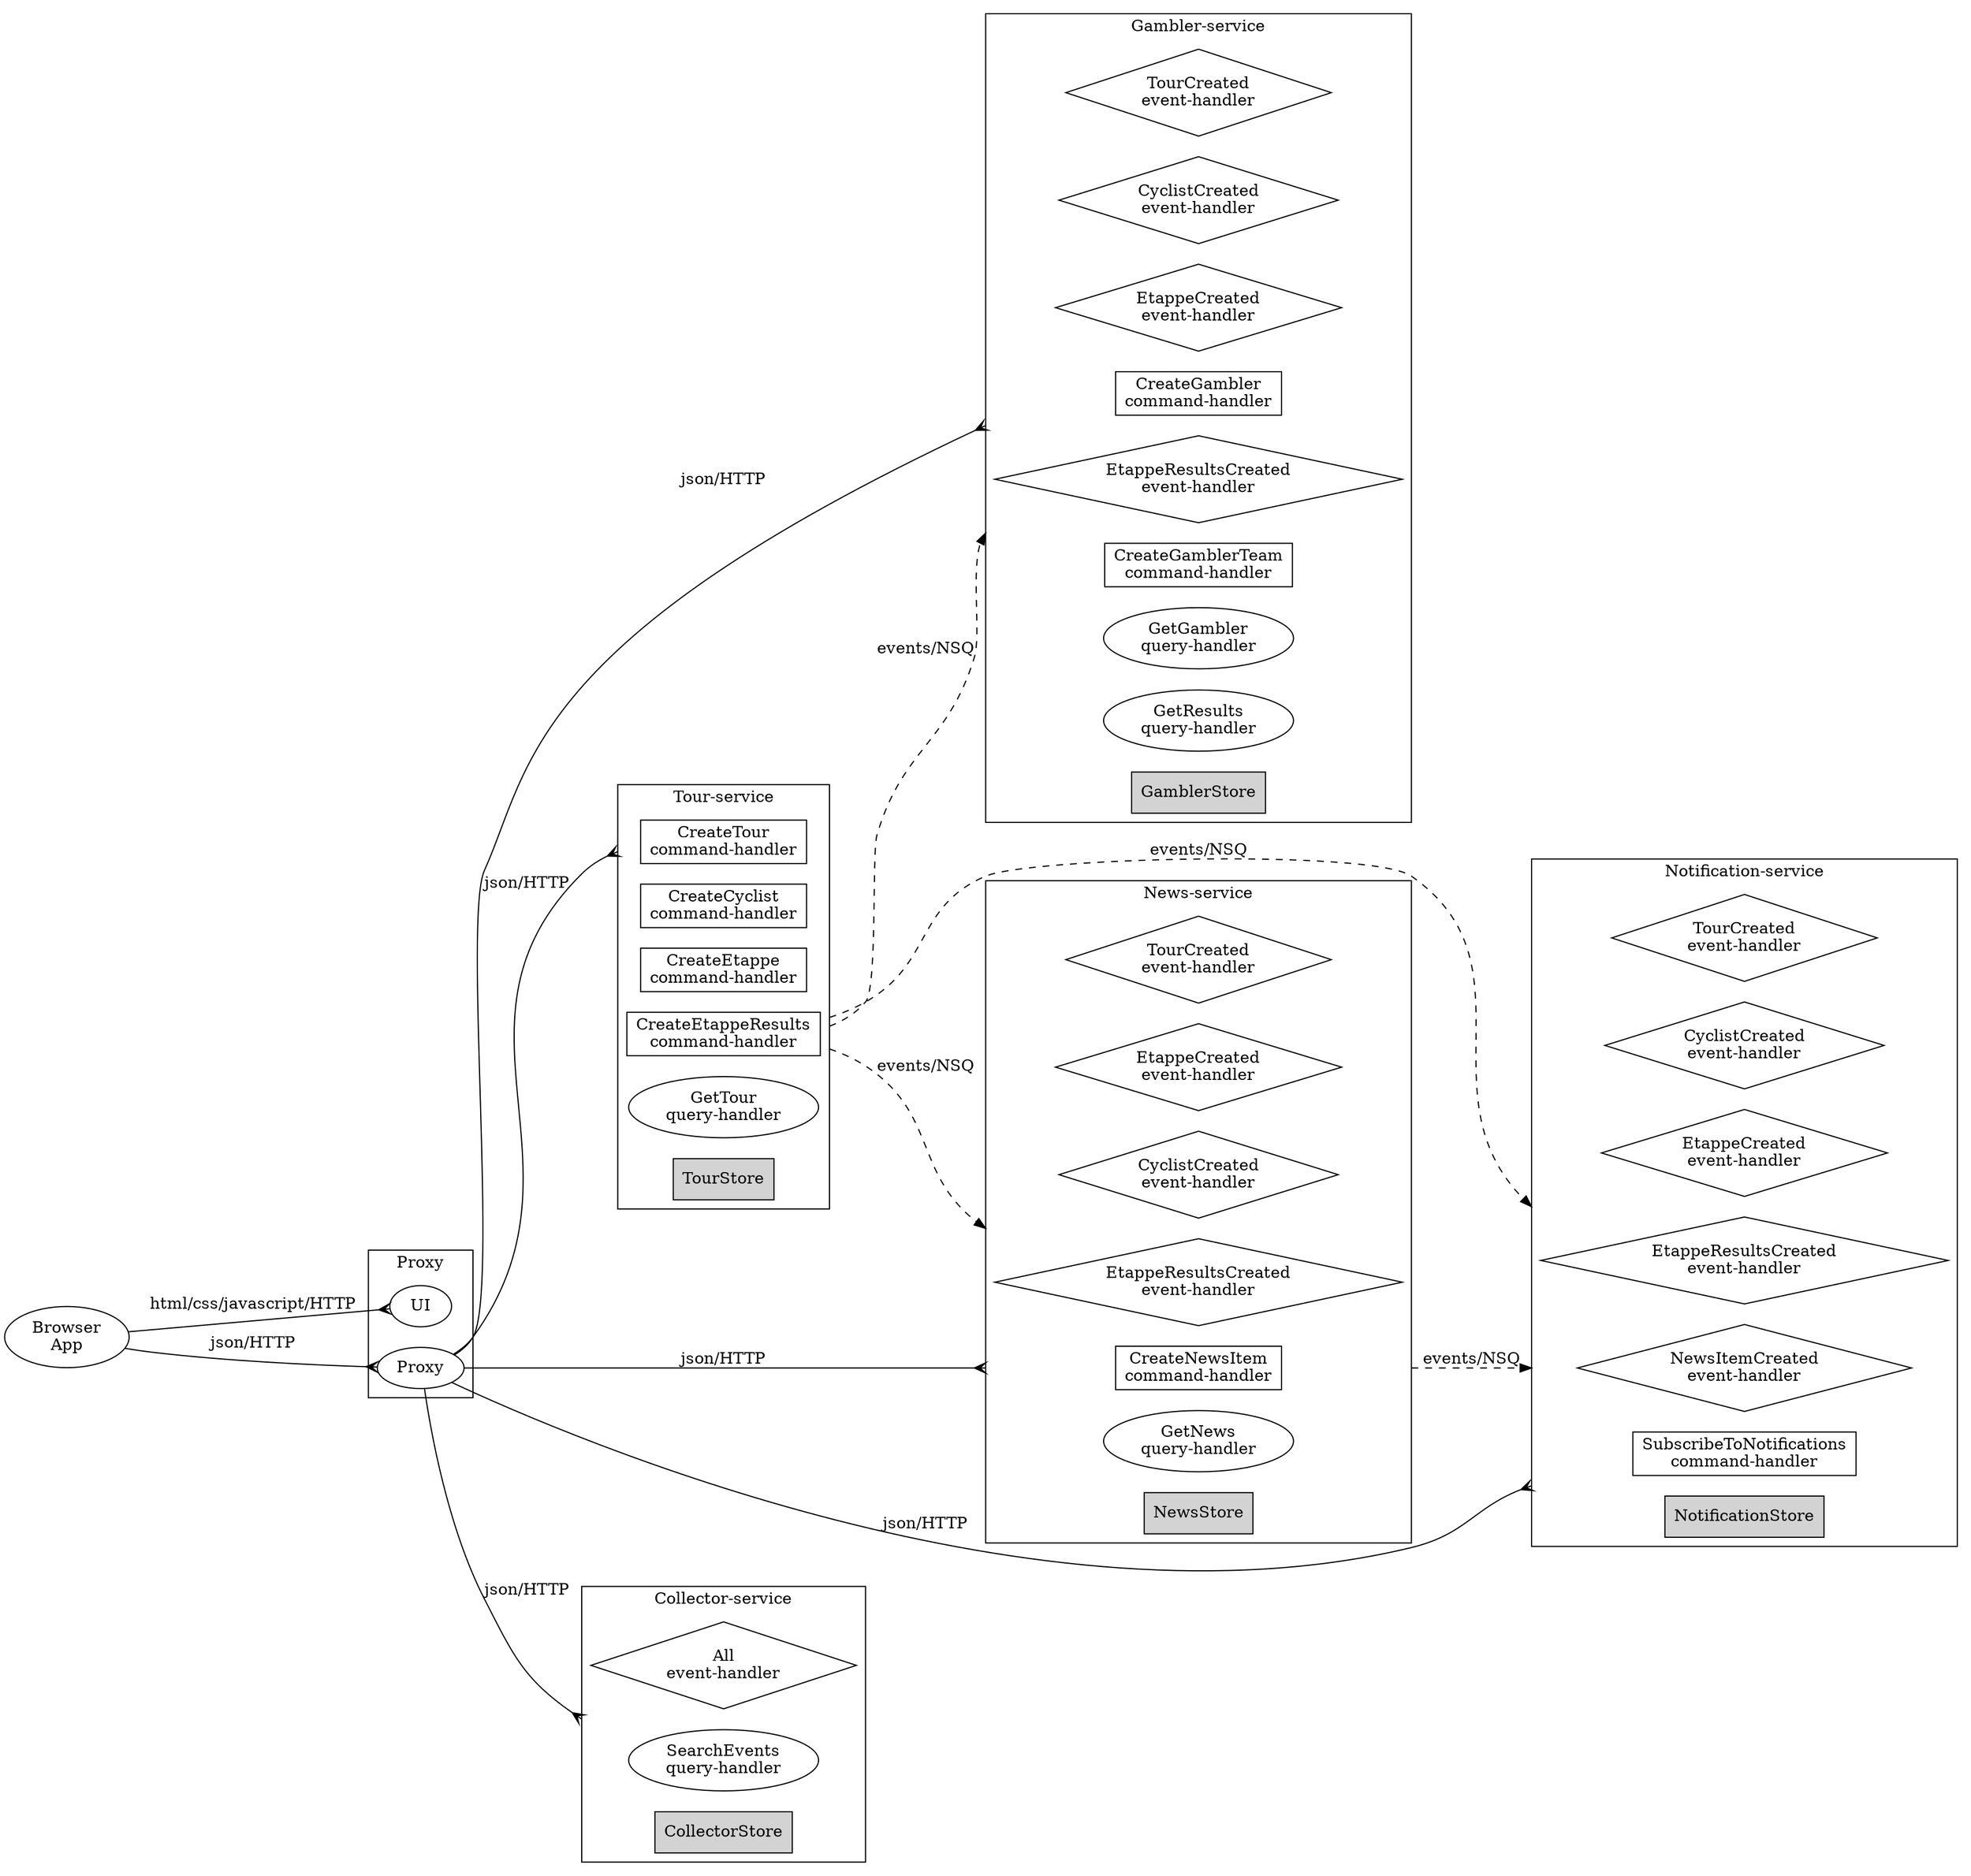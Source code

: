 // Generated automatically by microgen: do not edit manually

digraph G {
    graph [compound=true, rankdir=LR];

	subgraph clusterproxy {
        label="Proxy";

        "UI";
        "Proxy";
    }

// services

	subgraph clustertour {
		
		label="Tour-service";

		// events
		
		// commands
		
			 
				"TourCreateTour"  [label="CreateTour\ncommand-handler", shape=box];
			
		
			 
				"TourCreateCyclist"  [label="CreateCyclist\ncommand-handler", shape=box];
			
		
			 
				"TourCreateEtappe"  [label="CreateEtappe\ncommand-handler", shape=box];
			
		
			 
				"TourCreateEtappeResults"  [label="CreateEtappeResults\ncommand-handler", shape=box];
			
		
			
			    "TourGetTour"  [label="GetTour\nquery-handler"];
			
		
		// store
		"TourStore" [shape=box, style=filled];
	}

	subgraph clustergambler {
		
		label="Gambler-service";

		// events
		 
			"GamblerTourCreated" [label="TourCreated\nevent-handler", shape=diamond];
		 
			"GamblerCyclistCreated" [label="CyclistCreated\nevent-handler", shape=diamond];
		 
			"GamblerEtappeCreated" [label="EtappeCreated\nevent-handler", shape=diamond];
		 
			"GamblerEtappeResultsCreated" [label="EtappeResultsCreated\nevent-handler", shape=diamond];
		
		// commands
		
			 
				"GamblerCreateGambler"  [label="CreateGambler\ncommand-handler", shape=box];
			
		
			 
				"GamblerCreateGamblerTeam"  [label="CreateGamblerTeam\ncommand-handler", shape=box];
			
		
			
			    "GamblerGetGambler"  [label="GetGambler\nquery-handler"];
			
		
			
			    "GamblerGetResults"  [label="GetResults\nquery-handler"];
			
		
		// store
		"GamblerStore" [shape=box, style=filled];
	}

	subgraph clusternews {
		
		label="News-service";

		// events
		 
			"NewsTourCreated" [label="TourCreated\nevent-handler", shape=diamond];
		 
			"NewsEtappeCreated" [label="EtappeCreated\nevent-handler", shape=diamond];
		 
			"NewsCyclistCreated" [label="CyclistCreated\nevent-handler", shape=diamond];
		 
			"NewsEtappeResultsCreated" [label="EtappeResultsCreated\nevent-handler", shape=diamond];
		
		// commands
		
			 
				"NewsCreateNewsItem"  [label="CreateNewsItem\ncommand-handler", shape=box];
			
		
			
			    "NewsGetNews"  [label="GetNews\nquery-handler"];
			
		
		// store
		"NewsStore" [shape=box, style=filled];
	}

	subgraph clusternotification {
		
		label="Notification-service";

		// events
		 
			"NotificationTourCreated" [label="TourCreated\nevent-handler", shape=diamond];
		 
			"NotificationCyclistCreated" [label="CyclistCreated\nevent-handler", shape=diamond];
		 
			"NotificationEtappeCreated" [label="EtappeCreated\nevent-handler", shape=diamond];
		 
			"NotificationEtappeResultsCreated" [label="EtappeResultsCreated\nevent-handler", shape=diamond];
		 
			"NotificationNewsItemCreated" [label="NewsItemCreated\nevent-handler", shape=diamond];
		
		// commands
		
			 
				"NotificationSubscribeToNotifications"  [label="SubscribeToNotifications\ncommand-handler", shape=box];
			
		
		// store
		"NotificationStore" [shape=box, style=filled];
	}


	subgraph clustercollector {
		label="Collector-service";
		
		"Any" [label="All\nevent-handler", shape=diamond];
		"CollectorSearchEvents"  [label="SearchEvents\nquery-handler"];
		"CollectorStore" [shape=box, style=filled];
    }

// legend does not really clear things, so skip
//    subgraph clusterlegend {
//		label="Legend";
//		"CommandHandler"  [label="Command-handler", shape=box];
//		"EventHandler"  [label="Event-handler", shape=diamond];
//		"QueryHandler"  [label="Query-handler"];
//		"Store local to service" [shape=box, style=filled];
//   }
//	"CommandHandler" -> "EventHandler" [label="event", style=dashed];
//    "Client" -> "CommandHandler" [label="command over HTTP"];
//    "Client" -> "QueryHandler" [label="query over HTTP"];


	// edges
	"Browser\nApp" -> "UI" [label="html/css/javascript/HTTP",arrowhead=crow];
	"Browser\nApp" -> "Proxy" [label="json/HTTP",arrowhead=crow];
	
	// edges for comamnds

	
	"Proxy" -> "TourCreateTour" [label="json/HTTP", lhead=clustertour, arrowhead=crow];
	// omit other commands and queries for readability
	
	//"Proxy" -> "TourCreateCyclist" [label="json/HTTP", arrowhead=crow];
	
	//"Proxy" -> "TourCreateEtappe" [label="json/HTTP", arrowhead=crow];
	
	//"Proxy" -> "TourCreateEtappeResults" [label="json/HTTP", arrowhead=crow];
	
	//"Proxy" -> "TourGetTour" [label="json/HTTP", arrowhead=crow];
	

	
	"Proxy" -> "GamblerCreateGambler" [label="json/HTTP", lhead=clustergambler, arrowhead=crow];
	// omit other commands and queries for readability
	
	//"Proxy" -> "GamblerCreateGamblerTeam" [label="json/HTTP", arrowhead=crow];
	
	//"Proxy" -> "GamblerGetGambler" [label="json/HTTP", arrowhead=crow];
	
	//"Proxy" -> "GamblerGetResults" [label="json/HTTP", arrowhead=crow];
	

	
	"Proxy" -> "NewsCreateNewsItem" [label="json/HTTP", lhead=clusternews, arrowhead=crow];
	// omit other commands and queries for readability
	
	//"Proxy" -> "NewsGetNews" [label="json/HTTP", arrowhead=crow];
	

	
	"Proxy" -> "NotificationSubscribeToNotifications" [label="json/HTTP", lhead=clusternotification, arrowhead=crow];
	// omit other commands and queries for readability
	

	"Proxy" -> "CollectorSearchEvents" [label="json/HTTP", lhead=clustercollector, arrowhead=crow];

	// edges for events
	"TourCreateEtappeResults" -> "GamblerEtappeResultsCreated" [label="events/NSQ", ltail="clustertour", lhead="clustergambler",style=dashed];
	"TourCreateEtappeResults" -> "NewsEtappeResultsCreated" [label="events/NSQ", ltail="clustertour", lhead="clusternews",style=dashed];
	"TourCreateEtappeResults" -> "NotificationEtappeResultsCreated" [label="events/NSQ", ltail="clustertour", lhead="clusternotification",style=dashed];
	"NewsCreateNewsItem" -> "NotificationNewsItemCreated" [label="events/NSQ", ltail="clusternews", lhead="clusternotification",style=dashed];


}